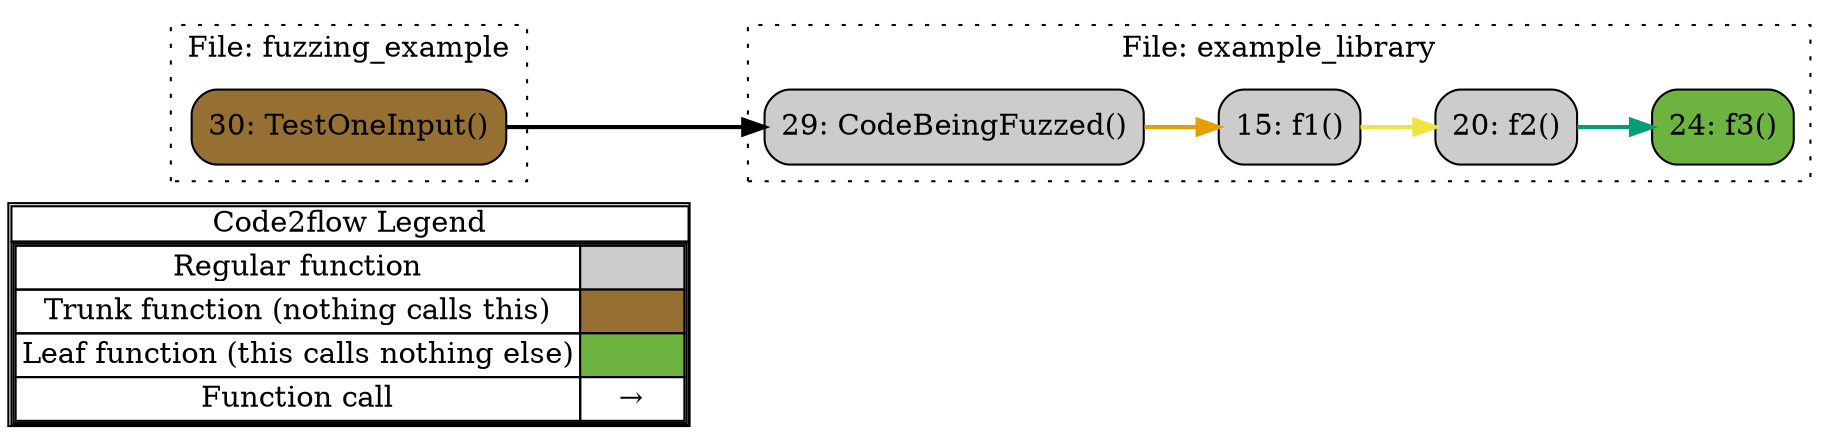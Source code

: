 digraph G {
concentrate=true;
splines="ortho";
rankdir="LR";
subgraph legend{
    rank = min;
    label = "legend";
    Legend [shape=none, margin=0, label = <
        <table cellspacing="0" cellpadding="0" border="1"><tr><td>Code2flow Legend</td></tr><tr><td>
        <table cellspacing="0">
        <tr><td>Regular function</td><td width="50px" bgcolor='#cccccc'></td></tr>
        <tr><td>Trunk function (nothing calls this)</td><td bgcolor='#966F33'></td></tr>
        <tr><td>Leaf function (this calls nothing else)</td><td bgcolor='#6db33f'></td></tr>
        <tr><td>Function call</td><td><font color='black'>&#8594;</font></td></tr>
        </table></td></tr></table>
        >];
}node_2fc10981 [label="29: CodeBeingFuzzed()" name="example_library::CodeBeingFuzzed" shape="rect" style="rounded,filled" fillcolor="#cccccc" ];
node_31e8bdac [label="15: f1()" name="example_library::f1" shape="rect" style="rounded,filled" fillcolor="#cccccc" ];
node_b52d74fb [label="20: f2()" name="example_library::f2" shape="rect" style="rounded,filled" fillcolor="#cccccc" ];
node_8f27ede1 [label="24: f3()" name="example_library::f3" shape="rect" style="rounded,filled" fillcolor="#6db33f" ];
node_3179d4b0 [label="30: TestOneInput()" name="fuzzing_example::TestOneInput" shape="rect" style="rounded,filled" fillcolor="#966F33" ];
node_2fc10981 -> node_31e8bdac [color="#E69F00" penwidth="2"];
node_31e8bdac -> node_b52d74fb [color="#F0E442" penwidth="2"];
node_b52d74fb -> node_8f27ede1 [color="#009E73" penwidth="2"];
node_3179d4b0 -> node_2fc10981 [color="#000000" penwidth="2"];
subgraph cluster_be7e6c1b {
    node_31e8bdac node_b52d74fb node_8f27ede1 node_2fc10981;
    label="File: example_library";
    name="example_library";
    style="filled";
    graph[style=dotted];
};
subgraph cluster_bac98515 {
    node_3179d4b0;
    label="File: fuzzing_example";
    name="fuzzing_example";
    style="filled";
    graph[style=dotted];
};
}
